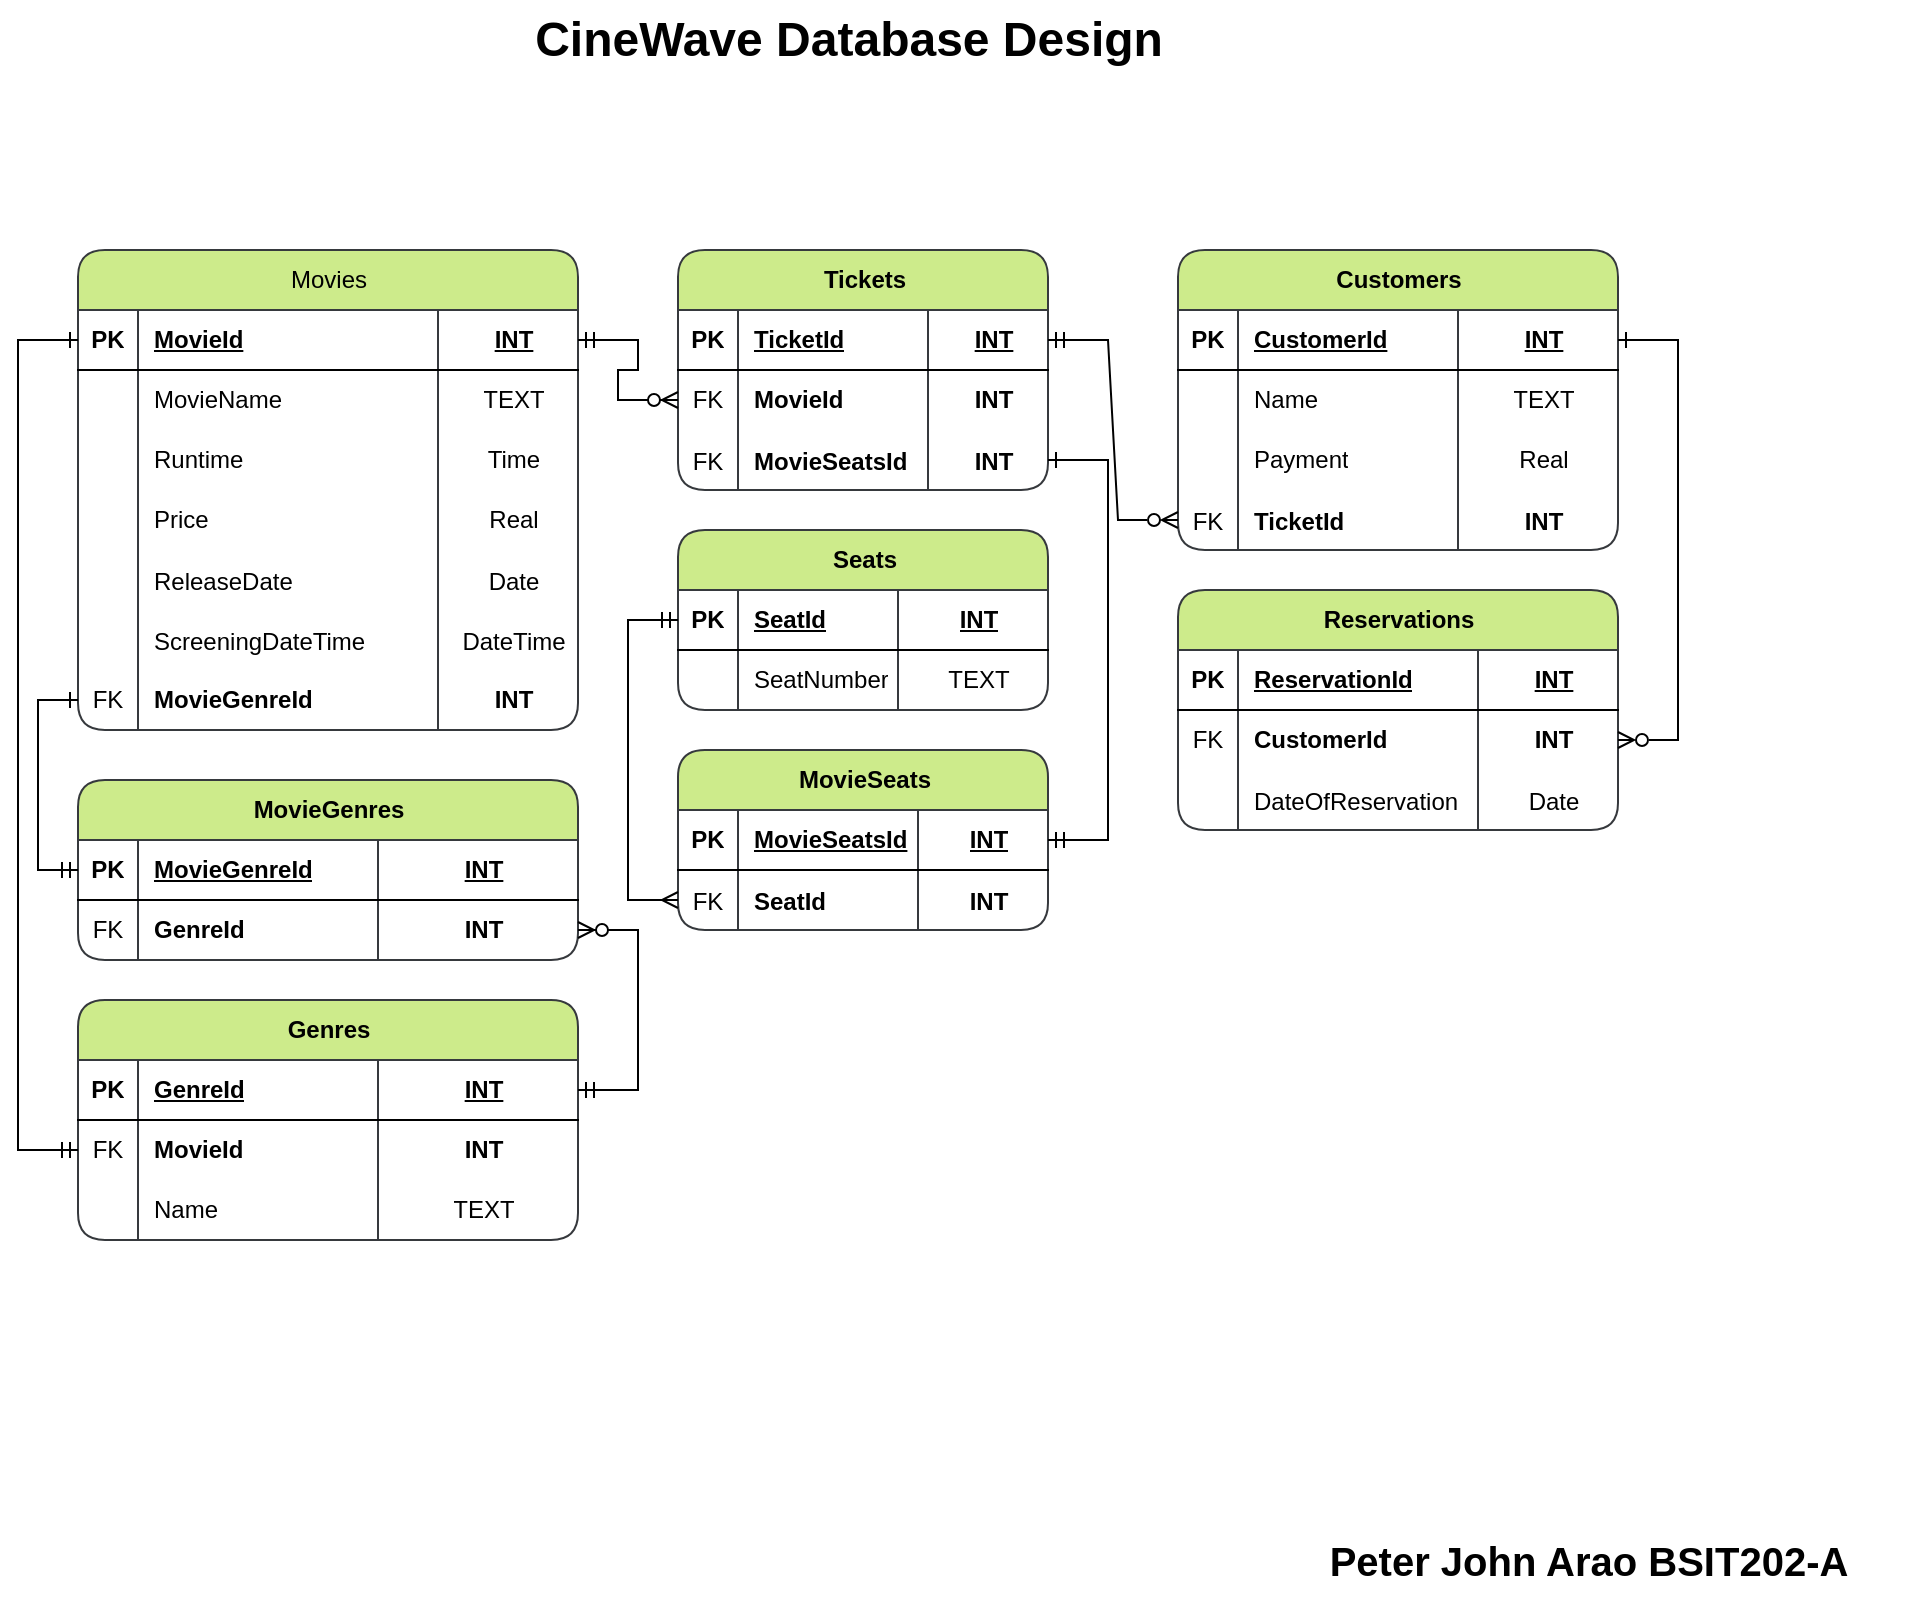 <mxfile version="21.5.0" type="github">
  <diagram id="R2lEEEUBdFMjLlhIrx00" name="Page-1">
    <mxGraphModel dx="607" dy="1210" grid="1" gridSize="10" guides="1" tooltips="1" connect="1" arrows="1" fold="1" page="1" pageScale="1" pageWidth="1100" pageHeight="850" math="0" shadow="0" extFonts="Permanent Marker^https://fonts.googleapis.com/css?family=Permanent+Marker">
      <root>
        <mxCell id="0" />
        <mxCell id="1" parent="0" />
        <mxCell id="_m8L4NuYK4Qh7ZpCGH_O-1" value="Movies" style="shape=table;startSize=30;container=1;collapsible=1;childLayout=tableLayout;fixedRows=1;rowLines=0;fontStyle=0;align=center;resizeLast=1;html=1;fillColor=#cdeb8b;strokeColor=#36393d;rounded=1;" vertex="1" parent="1">
          <mxGeometry x="165" y="-695" width="250" height="240" as="geometry" />
        </mxCell>
        <mxCell id="_m8L4NuYK4Qh7ZpCGH_O-2" value="" style="shape=tableRow;horizontal=0;startSize=0;swimlaneHead=0;swimlaneBody=0;fillColor=none;collapsible=0;dropTarget=0;points=[[0,0.5],[1,0.5]];portConstraint=eastwest;top=0;left=0;right=0;bottom=1;" vertex="1" parent="_m8L4NuYK4Qh7ZpCGH_O-1">
          <mxGeometry y="30" width="250" height="30" as="geometry" />
        </mxCell>
        <mxCell id="_m8L4NuYK4Qh7ZpCGH_O-3" value="PK" style="shape=partialRectangle;connectable=0;fillColor=none;top=0;left=0;bottom=0;right=0;fontStyle=1;overflow=hidden;whiteSpace=wrap;html=1;" vertex="1" parent="_m8L4NuYK4Qh7ZpCGH_O-2">
          <mxGeometry width="30" height="30" as="geometry">
            <mxRectangle width="30" height="30" as="alternateBounds" />
          </mxGeometry>
        </mxCell>
        <mxCell id="_m8L4NuYK4Qh7ZpCGH_O-4" value="MovieId" style="shape=partialRectangle;connectable=0;fillColor=none;top=0;left=0;bottom=0;right=0;align=left;spacingLeft=6;fontStyle=5;overflow=hidden;whiteSpace=wrap;html=1;" vertex="1" parent="_m8L4NuYK4Qh7ZpCGH_O-2">
          <mxGeometry x="30" width="150" height="30" as="geometry">
            <mxRectangle width="150" height="30" as="alternateBounds" />
          </mxGeometry>
        </mxCell>
        <mxCell id="_m8L4NuYK4Qh7ZpCGH_O-216" value="INT" style="shape=partialRectangle;connectable=0;fillColor=none;top=0;left=0;bottom=0;right=0;align=center;spacingLeft=6;fontStyle=5;overflow=hidden;whiteSpace=wrap;html=1;" vertex="1" parent="_m8L4NuYK4Qh7ZpCGH_O-2">
          <mxGeometry x="180" width="70" height="30" as="geometry">
            <mxRectangle width="70" height="30" as="alternateBounds" />
          </mxGeometry>
        </mxCell>
        <mxCell id="_m8L4NuYK4Qh7ZpCGH_O-5" value="" style="shape=tableRow;horizontal=0;startSize=0;swimlaneHead=0;swimlaneBody=0;fillColor=none;collapsible=0;dropTarget=0;points=[[0,0.5],[1,0.5]];portConstraint=eastwest;top=0;left=0;right=0;bottom=0;align=center;" vertex="1" parent="_m8L4NuYK4Qh7ZpCGH_O-1">
          <mxGeometry y="60" width="250" height="30" as="geometry" />
        </mxCell>
        <mxCell id="_m8L4NuYK4Qh7ZpCGH_O-6" value="" style="shape=partialRectangle;connectable=0;fillColor=none;top=0;left=0;bottom=0;right=0;editable=1;overflow=hidden;whiteSpace=wrap;html=1;" vertex="1" parent="_m8L4NuYK4Qh7ZpCGH_O-5">
          <mxGeometry width="30" height="30" as="geometry">
            <mxRectangle width="30" height="30" as="alternateBounds" />
          </mxGeometry>
        </mxCell>
        <mxCell id="_m8L4NuYK4Qh7ZpCGH_O-7" value="MovieName" style="shape=partialRectangle;connectable=0;fillColor=none;top=0;left=0;bottom=0;right=0;align=left;spacingLeft=6;overflow=hidden;whiteSpace=wrap;html=1;" vertex="1" parent="_m8L4NuYK4Qh7ZpCGH_O-5">
          <mxGeometry x="30" width="150" height="30" as="geometry">
            <mxRectangle width="150" height="30" as="alternateBounds" />
          </mxGeometry>
        </mxCell>
        <mxCell id="_m8L4NuYK4Qh7ZpCGH_O-217" value="TEXT" style="shape=partialRectangle;connectable=0;fillColor=none;top=0;left=0;bottom=0;right=0;align=center;spacingLeft=6;overflow=hidden;whiteSpace=wrap;html=1;" vertex="1" parent="_m8L4NuYK4Qh7ZpCGH_O-5">
          <mxGeometry x="180" width="70" height="30" as="geometry">
            <mxRectangle width="70" height="30" as="alternateBounds" />
          </mxGeometry>
        </mxCell>
        <mxCell id="_m8L4NuYK4Qh7ZpCGH_O-8" value="" style="shape=tableRow;horizontal=0;startSize=0;swimlaneHead=0;swimlaneBody=0;fillColor=none;collapsible=0;dropTarget=0;points=[[0,0.5],[1,0.5]];portConstraint=eastwest;top=0;left=0;right=0;bottom=0;" vertex="1" parent="_m8L4NuYK4Qh7ZpCGH_O-1">
          <mxGeometry y="90" width="250" height="30" as="geometry" />
        </mxCell>
        <mxCell id="_m8L4NuYK4Qh7ZpCGH_O-9" value="" style="shape=partialRectangle;connectable=0;fillColor=none;top=0;left=0;bottom=0;right=0;editable=1;overflow=hidden;whiteSpace=wrap;html=1;" vertex="1" parent="_m8L4NuYK4Qh7ZpCGH_O-8">
          <mxGeometry width="30" height="30" as="geometry">
            <mxRectangle width="30" height="30" as="alternateBounds" />
          </mxGeometry>
        </mxCell>
        <mxCell id="_m8L4NuYK4Qh7ZpCGH_O-10" value="Runtime" style="shape=partialRectangle;connectable=0;fillColor=none;top=0;left=0;bottom=0;right=0;align=left;spacingLeft=6;overflow=hidden;whiteSpace=wrap;html=1;" vertex="1" parent="_m8L4NuYK4Qh7ZpCGH_O-8">
          <mxGeometry x="30" width="150" height="30" as="geometry">
            <mxRectangle width="150" height="30" as="alternateBounds" />
          </mxGeometry>
        </mxCell>
        <mxCell id="_m8L4NuYK4Qh7ZpCGH_O-218" value="Time" style="shape=partialRectangle;connectable=0;fillColor=none;top=0;left=0;bottom=0;right=0;align=center;spacingLeft=6;overflow=hidden;whiteSpace=wrap;html=1;" vertex="1" parent="_m8L4NuYK4Qh7ZpCGH_O-8">
          <mxGeometry x="180" width="70" height="30" as="geometry">
            <mxRectangle width="70" height="30" as="alternateBounds" />
          </mxGeometry>
        </mxCell>
        <mxCell id="_m8L4NuYK4Qh7ZpCGH_O-11" value="" style="shape=tableRow;horizontal=0;startSize=0;swimlaneHead=0;swimlaneBody=0;fillColor=none;collapsible=0;dropTarget=0;points=[[0,0.5],[1,0.5]];portConstraint=eastwest;top=0;left=0;right=0;bottom=0;" vertex="1" parent="_m8L4NuYK4Qh7ZpCGH_O-1">
          <mxGeometry y="120" width="250" height="30" as="geometry" />
        </mxCell>
        <mxCell id="_m8L4NuYK4Qh7ZpCGH_O-12" value="" style="shape=partialRectangle;connectable=0;fillColor=none;top=0;left=0;bottom=0;right=0;editable=1;overflow=hidden;whiteSpace=wrap;html=1;" vertex="1" parent="_m8L4NuYK4Qh7ZpCGH_O-11">
          <mxGeometry width="30" height="30" as="geometry">
            <mxRectangle width="30" height="30" as="alternateBounds" />
          </mxGeometry>
        </mxCell>
        <mxCell id="_m8L4NuYK4Qh7ZpCGH_O-13" value="Price" style="shape=partialRectangle;connectable=0;fillColor=none;top=0;left=0;bottom=0;right=0;align=left;spacingLeft=6;overflow=hidden;whiteSpace=wrap;html=1;" vertex="1" parent="_m8L4NuYK4Qh7ZpCGH_O-11">
          <mxGeometry x="30" width="150" height="30" as="geometry">
            <mxRectangle width="150" height="30" as="alternateBounds" />
          </mxGeometry>
        </mxCell>
        <mxCell id="_m8L4NuYK4Qh7ZpCGH_O-219" value="Real" style="shape=partialRectangle;connectable=0;fillColor=none;top=0;left=0;bottom=0;right=0;align=center;spacingLeft=6;overflow=hidden;whiteSpace=wrap;html=1;" vertex="1" parent="_m8L4NuYK4Qh7ZpCGH_O-11">
          <mxGeometry x="180" width="70" height="30" as="geometry">
            <mxRectangle width="70" height="30" as="alternateBounds" />
          </mxGeometry>
        </mxCell>
        <mxCell id="_m8L4NuYK4Qh7ZpCGH_O-17" value="" style="shape=tableRow;horizontal=0;startSize=0;swimlaneHead=0;swimlaneBody=0;fillColor=none;collapsible=0;dropTarget=0;points=[[0,0.5],[1,0.5]];portConstraint=eastwest;top=0;left=0;right=0;bottom=0;" vertex="1" parent="_m8L4NuYK4Qh7ZpCGH_O-1">
          <mxGeometry y="150" width="250" height="30" as="geometry" />
        </mxCell>
        <mxCell id="_m8L4NuYK4Qh7ZpCGH_O-18" value="" style="shape=partialRectangle;connectable=0;fillColor=none;top=0;left=0;bottom=0;right=0;editable=1;overflow=hidden;" vertex="1" parent="_m8L4NuYK4Qh7ZpCGH_O-17">
          <mxGeometry width="30" height="30" as="geometry">
            <mxRectangle width="30" height="30" as="alternateBounds" />
          </mxGeometry>
        </mxCell>
        <mxCell id="_m8L4NuYK4Qh7ZpCGH_O-19" value="ReleaseDate" style="shape=partialRectangle;connectable=0;fillColor=none;top=0;left=0;bottom=0;right=0;align=left;spacingLeft=6;overflow=hidden;" vertex="1" parent="_m8L4NuYK4Qh7ZpCGH_O-17">
          <mxGeometry x="30" width="150" height="30" as="geometry">
            <mxRectangle width="150" height="30" as="alternateBounds" />
          </mxGeometry>
        </mxCell>
        <mxCell id="_m8L4NuYK4Qh7ZpCGH_O-220" value="Date" style="shape=partialRectangle;connectable=0;fillColor=none;top=0;left=0;bottom=0;right=0;align=center;spacingLeft=6;overflow=hidden;" vertex="1" parent="_m8L4NuYK4Qh7ZpCGH_O-17">
          <mxGeometry x="180" width="70" height="30" as="geometry">
            <mxRectangle width="70" height="30" as="alternateBounds" />
          </mxGeometry>
        </mxCell>
        <mxCell id="_m8L4NuYK4Qh7ZpCGH_O-39" value="" style="shape=tableRow;horizontal=0;startSize=0;swimlaneHead=0;swimlaneBody=0;fillColor=none;collapsible=0;dropTarget=0;points=[[0,0.5],[1,0.5]];portConstraint=eastwest;top=0;left=0;right=0;bottom=0;" vertex="1" parent="_m8L4NuYK4Qh7ZpCGH_O-1">
          <mxGeometry y="180" width="250" height="30" as="geometry" />
        </mxCell>
        <mxCell id="_m8L4NuYK4Qh7ZpCGH_O-40" value="" style="shape=partialRectangle;connectable=0;fillColor=none;top=0;left=0;bottom=0;right=0;editable=1;overflow=hidden;" vertex="1" parent="_m8L4NuYK4Qh7ZpCGH_O-39">
          <mxGeometry width="30" height="30" as="geometry">
            <mxRectangle width="30" height="30" as="alternateBounds" />
          </mxGeometry>
        </mxCell>
        <mxCell id="_m8L4NuYK4Qh7ZpCGH_O-41" value="ScreeningDateTime" style="shape=partialRectangle;connectable=0;fillColor=none;top=0;left=0;bottom=0;right=0;align=left;spacingLeft=6;overflow=hidden;" vertex="1" parent="_m8L4NuYK4Qh7ZpCGH_O-39">
          <mxGeometry x="30" width="150" height="30" as="geometry">
            <mxRectangle width="150" height="30" as="alternateBounds" />
          </mxGeometry>
        </mxCell>
        <mxCell id="_m8L4NuYK4Qh7ZpCGH_O-221" value="DateTime" style="shape=partialRectangle;connectable=0;fillColor=none;top=0;left=0;bottom=0;right=0;align=center;spacingLeft=6;overflow=hidden;" vertex="1" parent="_m8L4NuYK4Qh7ZpCGH_O-39">
          <mxGeometry x="180" width="70" height="30" as="geometry">
            <mxRectangle width="70" height="30" as="alternateBounds" />
          </mxGeometry>
        </mxCell>
        <mxCell id="_m8L4NuYK4Qh7ZpCGH_O-184" value="" style="shape=tableRow;horizontal=0;startSize=0;swimlaneHead=0;swimlaneBody=0;fillColor=none;collapsible=0;dropTarget=0;points=[[0,0.5],[1,0.5]];portConstraint=eastwest;top=0;left=0;right=0;bottom=0;" vertex="1" parent="_m8L4NuYK4Qh7ZpCGH_O-1">
          <mxGeometry y="210" width="250" height="30" as="geometry" />
        </mxCell>
        <mxCell id="_m8L4NuYK4Qh7ZpCGH_O-185" value="FK" style="shape=partialRectangle;connectable=0;fillColor=none;top=0;left=0;bottom=0;right=0;fontStyle=0;overflow=hidden;whiteSpace=wrap;html=1;" vertex="1" parent="_m8L4NuYK4Qh7ZpCGH_O-184">
          <mxGeometry width="30" height="30" as="geometry">
            <mxRectangle width="30" height="30" as="alternateBounds" />
          </mxGeometry>
        </mxCell>
        <mxCell id="_m8L4NuYK4Qh7ZpCGH_O-186" value="MovieGenreId" style="shape=partialRectangle;connectable=0;fillColor=none;top=0;left=0;bottom=0;right=0;align=left;spacingLeft=6;fontStyle=1;overflow=hidden;whiteSpace=wrap;html=1;" vertex="1" parent="_m8L4NuYK4Qh7ZpCGH_O-184">
          <mxGeometry x="30" width="150" height="30" as="geometry">
            <mxRectangle width="150" height="30" as="alternateBounds" />
          </mxGeometry>
        </mxCell>
        <mxCell id="_m8L4NuYK4Qh7ZpCGH_O-222" value="INT" style="shape=partialRectangle;connectable=0;fillColor=none;top=0;left=0;bottom=0;right=0;align=center;spacingLeft=6;fontStyle=1;overflow=hidden;whiteSpace=wrap;html=1;" vertex="1" parent="_m8L4NuYK4Qh7ZpCGH_O-184">
          <mxGeometry x="180" width="70" height="30" as="geometry">
            <mxRectangle width="70" height="30" as="alternateBounds" />
          </mxGeometry>
        </mxCell>
        <mxCell id="_m8L4NuYK4Qh7ZpCGH_O-42" value="Genres" style="shape=table;startSize=30;container=1;collapsible=1;childLayout=tableLayout;fixedRows=1;rowLines=0;fontStyle=1;align=center;resizeLast=1;html=1;fillColor=#cdeb8b;strokeColor=#36393d;rounded=1;" vertex="1" parent="1">
          <mxGeometry x="165" y="-320" width="250" height="120" as="geometry" />
        </mxCell>
        <mxCell id="_m8L4NuYK4Qh7ZpCGH_O-43" value="" style="shape=tableRow;horizontal=0;startSize=0;swimlaneHead=0;swimlaneBody=0;fillColor=none;collapsible=0;dropTarget=0;points=[[0,0.5],[1,0.5]];portConstraint=eastwest;top=0;left=0;right=0;bottom=1;" vertex="1" parent="_m8L4NuYK4Qh7ZpCGH_O-42">
          <mxGeometry y="30" width="250" height="30" as="geometry" />
        </mxCell>
        <mxCell id="_m8L4NuYK4Qh7ZpCGH_O-44" value="PK" style="shape=partialRectangle;connectable=0;fillColor=none;top=0;left=0;bottom=0;right=0;fontStyle=1;overflow=hidden;whiteSpace=wrap;html=1;" vertex="1" parent="_m8L4NuYK4Qh7ZpCGH_O-43">
          <mxGeometry width="30" height="30" as="geometry">
            <mxRectangle width="30" height="30" as="alternateBounds" />
          </mxGeometry>
        </mxCell>
        <mxCell id="_m8L4NuYK4Qh7ZpCGH_O-45" value="GenreId" style="shape=partialRectangle;connectable=0;fillColor=none;top=0;left=0;bottom=0;right=0;align=left;spacingLeft=6;fontStyle=5;overflow=hidden;whiteSpace=wrap;html=1;" vertex="1" parent="_m8L4NuYK4Qh7ZpCGH_O-43">
          <mxGeometry x="30" width="120" height="30" as="geometry">
            <mxRectangle width="120" height="30" as="alternateBounds" />
          </mxGeometry>
        </mxCell>
        <mxCell id="_m8L4NuYK4Qh7ZpCGH_O-245" value="INT" style="shape=partialRectangle;connectable=0;fillColor=none;top=0;left=0;bottom=0;right=0;align=center;spacingLeft=6;fontStyle=5;overflow=hidden;whiteSpace=wrap;html=1;" vertex="1" parent="_m8L4NuYK4Qh7ZpCGH_O-43">
          <mxGeometry x="150" width="100" height="30" as="geometry">
            <mxRectangle width="100" height="30" as="alternateBounds" />
          </mxGeometry>
        </mxCell>
        <mxCell id="_m8L4NuYK4Qh7ZpCGH_O-46" value="" style="shape=tableRow;horizontal=0;startSize=0;swimlaneHead=0;swimlaneBody=0;fillColor=none;collapsible=0;dropTarget=0;points=[[0,0.5],[1,0.5]];portConstraint=eastwest;top=0;left=0;right=0;bottom=0;" vertex="1" parent="_m8L4NuYK4Qh7ZpCGH_O-42">
          <mxGeometry y="60" width="250" height="30" as="geometry" />
        </mxCell>
        <mxCell id="_m8L4NuYK4Qh7ZpCGH_O-47" value="FK" style="shape=partialRectangle;connectable=0;fillColor=none;top=0;left=0;bottom=0;right=0;editable=1;overflow=hidden;whiteSpace=wrap;html=1;" vertex="1" parent="_m8L4NuYK4Qh7ZpCGH_O-46">
          <mxGeometry width="30" height="30" as="geometry">
            <mxRectangle width="30" height="30" as="alternateBounds" />
          </mxGeometry>
        </mxCell>
        <mxCell id="_m8L4NuYK4Qh7ZpCGH_O-48" value="MovieId" style="shape=partialRectangle;connectable=0;fillColor=none;top=0;left=0;bottom=0;right=0;align=left;spacingLeft=6;overflow=hidden;whiteSpace=wrap;html=1;fontStyle=1" vertex="1" parent="_m8L4NuYK4Qh7ZpCGH_O-46">
          <mxGeometry x="30" width="120" height="30" as="geometry">
            <mxRectangle width="120" height="30" as="alternateBounds" />
          </mxGeometry>
        </mxCell>
        <mxCell id="_m8L4NuYK4Qh7ZpCGH_O-246" value="INT" style="shape=partialRectangle;connectable=0;fillColor=none;top=0;left=0;bottom=0;right=0;align=center;spacingLeft=6;overflow=hidden;whiteSpace=wrap;html=1;fontStyle=1" vertex="1" parent="_m8L4NuYK4Qh7ZpCGH_O-46">
          <mxGeometry x="150" width="100" height="30" as="geometry">
            <mxRectangle width="100" height="30" as="alternateBounds" />
          </mxGeometry>
        </mxCell>
        <mxCell id="_m8L4NuYK4Qh7ZpCGH_O-49" value="" style="shape=tableRow;horizontal=0;startSize=0;swimlaneHead=0;swimlaneBody=0;fillColor=none;collapsible=0;dropTarget=0;points=[[0,0.5],[1,0.5]];portConstraint=eastwest;top=0;left=0;right=0;bottom=0;" vertex="1" parent="_m8L4NuYK4Qh7ZpCGH_O-42">
          <mxGeometry y="90" width="250" height="30" as="geometry" />
        </mxCell>
        <mxCell id="_m8L4NuYK4Qh7ZpCGH_O-50" value="" style="shape=partialRectangle;connectable=0;fillColor=none;top=0;left=0;bottom=0;right=0;editable=1;overflow=hidden;whiteSpace=wrap;html=1;" vertex="1" parent="_m8L4NuYK4Qh7ZpCGH_O-49">
          <mxGeometry width="30" height="30" as="geometry">
            <mxRectangle width="30" height="30" as="alternateBounds" />
          </mxGeometry>
        </mxCell>
        <mxCell id="_m8L4NuYK4Qh7ZpCGH_O-51" value="Name" style="shape=partialRectangle;connectable=0;fillColor=none;top=0;left=0;bottom=0;right=0;align=left;spacingLeft=6;overflow=hidden;whiteSpace=wrap;html=1;" vertex="1" parent="_m8L4NuYK4Qh7ZpCGH_O-49">
          <mxGeometry x="30" width="120" height="30" as="geometry">
            <mxRectangle width="120" height="30" as="alternateBounds" />
          </mxGeometry>
        </mxCell>
        <mxCell id="_m8L4NuYK4Qh7ZpCGH_O-247" value="TEXT" style="shape=partialRectangle;connectable=0;fillColor=none;top=0;left=0;bottom=0;right=0;align=center;spacingLeft=6;overflow=hidden;whiteSpace=wrap;html=1;" vertex="1" parent="_m8L4NuYK4Qh7ZpCGH_O-49">
          <mxGeometry x="150" width="100" height="30" as="geometry">
            <mxRectangle width="100" height="30" as="alternateBounds" />
          </mxGeometry>
        </mxCell>
        <mxCell id="_m8L4NuYK4Qh7ZpCGH_O-58" value="MovieGenres" style="shape=table;startSize=30;container=1;collapsible=1;childLayout=tableLayout;fixedRows=1;rowLines=0;fontStyle=1;align=center;resizeLast=1;html=1;fillColor=#cdeb8b;strokeColor=#36393d;rounded=1;" vertex="1" parent="1">
          <mxGeometry x="165" y="-430" width="250" height="90" as="geometry" />
        </mxCell>
        <mxCell id="_m8L4NuYK4Qh7ZpCGH_O-59" value="" style="shape=tableRow;horizontal=0;startSize=0;swimlaneHead=0;swimlaneBody=0;fillColor=none;collapsible=0;dropTarget=0;points=[[0,0.5],[1,0.5]];portConstraint=eastwest;top=0;left=0;right=0;bottom=1;" vertex="1" parent="_m8L4NuYK4Qh7ZpCGH_O-58">
          <mxGeometry y="30" width="250" height="30" as="geometry" />
        </mxCell>
        <mxCell id="_m8L4NuYK4Qh7ZpCGH_O-60" value="PK" style="shape=partialRectangle;connectable=0;fillColor=none;top=0;left=0;bottom=0;right=0;fontStyle=1;overflow=hidden;whiteSpace=wrap;html=1;" vertex="1" parent="_m8L4NuYK4Qh7ZpCGH_O-59">
          <mxGeometry width="30" height="30" as="geometry">
            <mxRectangle width="30" height="30" as="alternateBounds" />
          </mxGeometry>
        </mxCell>
        <mxCell id="_m8L4NuYK4Qh7ZpCGH_O-61" value="MovieGenreId" style="shape=partialRectangle;connectable=0;fillColor=none;top=0;left=0;bottom=0;right=0;align=left;spacingLeft=6;fontStyle=5;overflow=hidden;whiteSpace=wrap;html=1;" vertex="1" parent="_m8L4NuYK4Qh7ZpCGH_O-59">
          <mxGeometry x="30" width="120" height="30" as="geometry">
            <mxRectangle width="120" height="30" as="alternateBounds" />
          </mxGeometry>
        </mxCell>
        <mxCell id="_m8L4NuYK4Qh7ZpCGH_O-243" value="INT" style="shape=partialRectangle;connectable=0;fillColor=none;top=0;left=0;bottom=0;right=0;align=center;spacingLeft=6;fontStyle=5;overflow=hidden;whiteSpace=wrap;html=1;" vertex="1" parent="_m8L4NuYK4Qh7ZpCGH_O-59">
          <mxGeometry x="150" width="100" height="30" as="geometry">
            <mxRectangle width="100" height="30" as="alternateBounds" />
          </mxGeometry>
        </mxCell>
        <mxCell id="_m8L4NuYK4Qh7ZpCGH_O-74" value="" style="shape=tableRow;horizontal=0;startSize=0;swimlaneHead=0;swimlaneBody=0;fillColor=none;collapsible=0;dropTarget=0;points=[[0,0.5],[1,0.5]];portConstraint=eastwest;top=0;left=0;right=0;bottom=0;" vertex="1" parent="_m8L4NuYK4Qh7ZpCGH_O-58">
          <mxGeometry y="60" width="250" height="30" as="geometry" />
        </mxCell>
        <mxCell id="_m8L4NuYK4Qh7ZpCGH_O-75" value="FK" style="shape=partialRectangle;connectable=0;fillColor=none;top=0;left=0;bottom=0;right=0;fontStyle=0;overflow=hidden;whiteSpace=wrap;html=1;" vertex="1" parent="_m8L4NuYK4Qh7ZpCGH_O-74">
          <mxGeometry width="30" height="30" as="geometry">
            <mxRectangle width="30" height="30" as="alternateBounds" />
          </mxGeometry>
        </mxCell>
        <mxCell id="_m8L4NuYK4Qh7ZpCGH_O-76" value="GenreId" style="shape=partialRectangle;connectable=0;fillColor=none;top=0;left=0;bottom=0;right=0;align=left;spacingLeft=6;fontStyle=1;overflow=hidden;whiteSpace=wrap;html=1;" vertex="1" parent="_m8L4NuYK4Qh7ZpCGH_O-74">
          <mxGeometry x="30" width="120" height="30" as="geometry">
            <mxRectangle width="120" height="30" as="alternateBounds" />
          </mxGeometry>
        </mxCell>
        <mxCell id="_m8L4NuYK4Qh7ZpCGH_O-244" value="INT" style="shape=partialRectangle;connectable=0;fillColor=none;top=0;left=0;bottom=0;right=0;align=center;spacingLeft=6;fontStyle=1;overflow=hidden;whiteSpace=wrap;html=1;" vertex="1" parent="_m8L4NuYK4Qh7ZpCGH_O-74">
          <mxGeometry x="150" width="100" height="30" as="geometry">
            <mxRectangle width="100" height="30" as="alternateBounds" />
          </mxGeometry>
        </mxCell>
        <mxCell id="_m8L4NuYK4Qh7ZpCGH_O-77" value="Tickets" style="shape=table;startSize=30;container=1;collapsible=1;childLayout=tableLayout;fixedRows=1;rowLines=0;fontStyle=1;align=center;resizeLast=1;html=1;fillColor=#cdeb8b;strokeColor=#36393d;rounded=1;" vertex="1" parent="1">
          <mxGeometry x="465" y="-695" width="185" height="120" as="geometry" />
        </mxCell>
        <mxCell id="_m8L4NuYK4Qh7ZpCGH_O-78" value="" style="shape=tableRow;horizontal=0;startSize=0;swimlaneHead=0;swimlaneBody=0;fillColor=none;collapsible=0;dropTarget=0;points=[[0,0.5],[1,0.5]];portConstraint=eastwest;top=0;left=0;right=0;bottom=1;" vertex="1" parent="_m8L4NuYK4Qh7ZpCGH_O-77">
          <mxGeometry y="30" width="185" height="30" as="geometry" />
        </mxCell>
        <mxCell id="_m8L4NuYK4Qh7ZpCGH_O-79" value="PK" style="shape=partialRectangle;connectable=0;fillColor=none;top=0;left=0;bottom=0;right=0;fontStyle=1;overflow=hidden;whiteSpace=wrap;html=1;" vertex="1" parent="_m8L4NuYK4Qh7ZpCGH_O-78">
          <mxGeometry width="30" height="30" as="geometry">
            <mxRectangle width="30" height="30" as="alternateBounds" />
          </mxGeometry>
        </mxCell>
        <mxCell id="_m8L4NuYK4Qh7ZpCGH_O-80" value="TicketId" style="shape=partialRectangle;connectable=0;fillColor=none;top=0;left=0;bottom=0;right=0;align=left;spacingLeft=6;fontStyle=5;overflow=hidden;whiteSpace=wrap;html=1;" vertex="1" parent="_m8L4NuYK4Qh7ZpCGH_O-78">
          <mxGeometry x="30" width="95.0" height="30" as="geometry">
            <mxRectangle width="95.0" height="30" as="alternateBounds" />
          </mxGeometry>
        </mxCell>
        <mxCell id="_m8L4NuYK4Qh7ZpCGH_O-224" value="INT" style="shape=partialRectangle;connectable=0;fillColor=none;top=0;left=0;bottom=0;right=0;align=center;spacingLeft=6;fontStyle=5;overflow=hidden;whiteSpace=wrap;html=1;" vertex="1" parent="_m8L4NuYK4Qh7ZpCGH_O-78">
          <mxGeometry x="125.0" width="60.0" height="30" as="geometry">
            <mxRectangle width="60.0" height="30" as="alternateBounds" />
          </mxGeometry>
        </mxCell>
        <mxCell id="_m8L4NuYK4Qh7ZpCGH_O-90" value="" style="shape=tableRow;horizontal=0;startSize=0;swimlaneHead=0;swimlaneBody=0;fillColor=none;collapsible=0;dropTarget=0;points=[[0,0.5],[1,0.5]];portConstraint=eastwest;top=0;left=0;right=0;bottom=0;" vertex="1" parent="_m8L4NuYK4Qh7ZpCGH_O-77">
          <mxGeometry y="60" width="185" height="30" as="geometry" />
        </mxCell>
        <mxCell id="_m8L4NuYK4Qh7ZpCGH_O-91" value="FK" style="shape=partialRectangle;connectable=0;fillColor=none;top=0;left=0;bottom=0;right=0;fontStyle=0;overflow=hidden;whiteSpace=wrap;html=1;" vertex="1" parent="_m8L4NuYK4Qh7ZpCGH_O-90">
          <mxGeometry width="30" height="30" as="geometry">
            <mxRectangle width="30" height="30" as="alternateBounds" />
          </mxGeometry>
        </mxCell>
        <mxCell id="_m8L4NuYK4Qh7ZpCGH_O-92" value="MovieId" style="shape=partialRectangle;connectable=0;fillColor=none;top=0;left=0;bottom=0;right=0;align=left;spacingLeft=6;fontStyle=1;overflow=hidden;whiteSpace=wrap;html=1;" vertex="1" parent="_m8L4NuYK4Qh7ZpCGH_O-90">
          <mxGeometry x="30" width="95.0" height="30" as="geometry">
            <mxRectangle width="95.0" height="30" as="alternateBounds" />
          </mxGeometry>
        </mxCell>
        <mxCell id="_m8L4NuYK4Qh7ZpCGH_O-225" value="INT" style="shape=partialRectangle;connectable=0;fillColor=none;top=0;left=0;bottom=0;right=0;align=center;spacingLeft=6;fontStyle=1;overflow=hidden;whiteSpace=wrap;html=1;" vertex="1" parent="_m8L4NuYK4Qh7ZpCGH_O-90">
          <mxGeometry x="125.0" width="60.0" height="30" as="geometry">
            <mxRectangle width="60.0" height="30" as="alternateBounds" />
          </mxGeometry>
        </mxCell>
        <mxCell id="_m8L4NuYK4Qh7ZpCGH_O-93" value="" style="shape=tableRow;horizontal=0;startSize=0;swimlaneHead=0;swimlaneBody=0;fillColor=none;collapsible=0;dropTarget=0;points=[[0,0.5],[1,0.5]];portConstraint=eastwest;top=0;left=0;right=0;bottom=0;" vertex="1" parent="_m8L4NuYK4Qh7ZpCGH_O-77">
          <mxGeometry y="90" width="185" height="30" as="geometry" />
        </mxCell>
        <mxCell id="_m8L4NuYK4Qh7ZpCGH_O-94" value="FK" style="shape=partialRectangle;connectable=0;fillColor=none;top=0;left=0;bottom=0;right=0;editable=1;overflow=hidden;" vertex="1" parent="_m8L4NuYK4Qh7ZpCGH_O-93">
          <mxGeometry width="30" height="30" as="geometry">
            <mxRectangle width="30" height="30" as="alternateBounds" />
          </mxGeometry>
        </mxCell>
        <mxCell id="_m8L4NuYK4Qh7ZpCGH_O-95" value="MovieSeatsId" style="shape=partialRectangle;connectable=0;fillColor=none;top=0;left=0;bottom=0;right=0;align=left;spacingLeft=6;overflow=hidden;fontStyle=1" vertex="1" parent="_m8L4NuYK4Qh7ZpCGH_O-93">
          <mxGeometry x="30" width="95.0" height="30" as="geometry">
            <mxRectangle width="95.0" height="30" as="alternateBounds" />
          </mxGeometry>
        </mxCell>
        <mxCell id="_m8L4NuYK4Qh7ZpCGH_O-226" value="INT" style="shape=partialRectangle;connectable=0;fillColor=none;top=0;left=0;bottom=0;right=0;align=center;spacingLeft=6;overflow=hidden;fontStyle=1" vertex="1" parent="_m8L4NuYK4Qh7ZpCGH_O-93">
          <mxGeometry x="125.0" width="60.0" height="30" as="geometry">
            <mxRectangle width="60.0" height="30" as="alternateBounds" />
          </mxGeometry>
        </mxCell>
        <mxCell id="_m8L4NuYK4Qh7ZpCGH_O-96" value="Seats" style="shape=table;startSize=30;container=1;collapsible=1;childLayout=tableLayout;fixedRows=1;rowLines=0;fontStyle=1;align=center;resizeLast=1;html=1;fillColor=#cdeb8b;strokeColor=#36393d;rounded=1;" vertex="1" parent="1">
          <mxGeometry x="465" y="-555" width="185" height="90" as="geometry" />
        </mxCell>
        <mxCell id="_m8L4NuYK4Qh7ZpCGH_O-97" value="" style="shape=tableRow;horizontal=0;startSize=0;swimlaneHead=0;swimlaneBody=0;fillColor=none;collapsible=0;dropTarget=0;points=[[0,0.5],[1,0.5]];portConstraint=eastwest;top=0;left=0;right=0;bottom=1;" vertex="1" parent="_m8L4NuYK4Qh7ZpCGH_O-96">
          <mxGeometry y="30" width="185" height="30" as="geometry" />
        </mxCell>
        <mxCell id="_m8L4NuYK4Qh7ZpCGH_O-98" value="PK" style="shape=partialRectangle;connectable=0;fillColor=none;top=0;left=0;bottom=0;right=0;fontStyle=1;overflow=hidden;whiteSpace=wrap;html=1;" vertex="1" parent="_m8L4NuYK4Qh7ZpCGH_O-97">
          <mxGeometry width="30" height="30" as="geometry">
            <mxRectangle width="30" height="30" as="alternateBounds" />
          </mxGeometry>
        </mxCell>
        <mxCell id="_m8L4NuYK4Qh7ZpCGH_O-99" value="SeatId" style="shape=partialRectangle;connectable=0;fillColor=none;top=0;left=0;bottom=0;right=0;align=left;spacingLeft=6;fontStyle=5;overflow=hidden;whiteSpace=wrap;html=1;" vertex="1" parent="_m8L4NuYK4Qh7ZpCGH_O-97">
          <mxGeometry x="30" width="80.0" height="30" as="geometry">
            <mxRectangle width="80.0" height="30" as="alternateBounds" />
          </mxGeometry>
        </mxCell>
        <mxCell id="_m8L4NuYK4Qh7ZpCGH_O-229" value="INT" style="shape=partialRectangle;connectable=0;fillColor=none;top=0;left=0;bottom=0;right=0;align=center;spacingLeft=6;fontStyle=5;overflow=hidden;whiteSpace=wrap;html=1;" vertex="1" parent="_m8L4NuYK4Qh7ZpCGH_O-97">
          <mxGeometry x="110.0" width="75.0" height="30" as="geometry">
            <mxRectangle width="75.0" height="30" as="alternateBounds" />
          </mxGeometry>
        </mxCell>
        <mxCell id="_m8L4NuYK4Qh7ZpCGH_O-100" value="" style="shape=tableRow;horizontal=0;startSize=0;swimlaneHead=0;swimlaneBody=0;fillColor=none;collapsible=0;dropTarget=0;points=[[0,0.5],[1,0.5]];portConstraint=eastwest;top=0;left=0;right=0;bottom=0;" vertex="1" parent="_m8L4NuYK4Qh7ZpCGH_O-96">
          <mxGeometry y="60" width="185" height="30" as="geometry" />
        </mxCell>
        <mxCell id="_m8L4NuYK4Qh7ZpCGH_O-101" value="" style="shape=partialRectangle;connectable=0;fillColor=none;top=0;left=0;bottom=0;right=0;editable=1;overflow=hidden;whiteSpace=wrap;html=1;" vertex="1" parent="_m8L4NuYK4Qh7ZpCGH_O-100">
          <mxGeometry width="30" height="30" as="geometry">
            <mxRectangle width="30" height="30" as="alternateBounds" />
          </mxGeometry>
        </mxCell>
        <mxCell id="_m8L4NuYK4Qh7ZpCGH_O-102" value="SeatNumber" style="shape=partialRectangle;connectable=0;fillColor=none;top=0;left=0;bottom=0;right=0;align=left;spacingLeft=6;overflow=hidden;whiteSpace=wrap;html=1;" vertex="1" parent="_m8L4NuYK4Qh7ZpCGH_O-100">
          <mxGeometry x="30" width="80.0" height="30" as="geometry">
            <mxRectangle width="80.0" height="30" as="alternateBounds" />
          </mxGeometry>
        </mxCell>
        <mxCell id="_m8L4NuYK4Qh7ZpCGH_O-230" value="TEXT" style="shape=partialRectangle;connectable=0;fillColor=none;top=0;left=0;bottom=0;right=0;align=center;spacingLeft=6;overflow=hidden;whiteSpace=wrap;html=1;" vertex="1" parent="_m8L4NuYK4Qh7ZpCGH_O-100">
          <mxGeometry x="110.0" width="75.0" height="30" as="geometry">
            <mxRectangle width="75.0" height="30" as="alternateBounds" />
          </mxGeometry>
        </mxCell>
        <mxCell id="_m8L4NuYK4Qh7ZpCGH_O-110" value="MovieSeats" style="shape=table;startSize=30;container=1;collapsible=1;childLayout=tableLayout;fixedRows=1;rowLines=0;fontStyle=1;align=center;resizeLast=1;html=1;fillColor=#cdeb8b;strokeColor=#36393d;rounded=1;" vertex="1" parent="1">
          <mxGeometry x="465" y="-445" width="185" height="90" as="geometry" />
        </mxCell>
        <mxCell id="_m8L4NuYK4Qh7ZpCGH_O-111" value="" style="shape=tableRow;horizontal=0;startSize=0;swimlaneHead=0;swimlaneBody=0;fillColor=none;collapsible=0;dropTarget=0;points=[[0,0.5],[1,0.5]];portConstraint=eastwest;top=0;left=0;right=0;bottom=1;" vertex="1" parent="_m8L4NuYK4Qh7ZpCGH_O-110">
          <mxGeometry y="30" width="185" height="30" as="geometry" />
        </mxCell>
        <mxCell id="_m8L4NuYK4Qh7ZpCGH_O-112" value="PK" style="shape=partialRectangle;connectable=0;fillColor=none;top=0;left=0;bottom=0;right=0;fontStyle=1;overflow=hidden;whiteSpace=wrap;html=1;" vertex="1" parent="_m8L4NuYK4Qh7ZpCGH_O-111">
          <mxGeometry width="30" height="30" as="geometry">
            <mxRectangle width="30" height="30" as="alternateBounds" />
          </mxGeometry>
        </mxCell>
        <mxCell id="_m8L4NuYK4Qh7ZpCGH_O-113" value="MovieSeatsId" style="shape=partialRectangle;connectable=0;fillColor=none;top=0;left=0;bottom=0;right=0;align=left;spacingLeft=6;fontStyle=5;overflow=hidden;whiteSpace=wrap;html=1;" vertex="1" parent="_m8L4NuYK4Qh7ZpCGH_O-111">
          <mxGeometry x="30" width="90.0" height="30" as="geometry">
            <mxRectangle width="90.0" height="30" as="alternateBounds" />
          </mxGeometry>
        </mxCell>
        <mxCell id="_m8L4NuYK4Qh7ZpCGH_O-231" value="INT" style="shape=partialRectangle;connectable=0;fillColor=none;top=0;left=0;bottom=0;right=0;align=center;spacingLeft=6;fontStyle=5;overflow=hidden;whiteSpace=wrap;html=1;" vertex="1" parent="_m8L4NuYK4Qh7ZpCGH_O-111">
          <mxGeometry x="120.0" width="65.0" height="30" as="geometry">
            <mxRectangle width="65.0" height="30" as="alternateBounds" />
          </mxGeometry>
        </mxCell>
        <mxCell id="_m8L4NuYK4Qh7ZpCGH_O-120" value="" style="shape=tableRow;horizontal=0;startSize=0;swimlaneHead=0;swimlaneBody=0;fillColor=none;collapsible=0;dropTarget=0;points=[[0,0.5],[1,0.5]];portConstraint=eastwest;top=0;left=0;right=0;bottom=0;" vertex="1" parent="_m8L4NuYK4Qh7ZpCGH_O-110">
          <mxGeometry y="60" width="185" height="30" as="geometry" />
        </mxCell>
        <mxCell id="_m8L4NuYK4Qh7ZpCGH_O-121" value="FK" style="shape=partialRectangle;connectable=0;fillColor=none;top=0;left=0;bottom=0;right=0;editable=1;overflow=hidden;" vertex="1" parent="_m8L4NuYK4Qh7ZpCGH_O-120">
          <mxGeometry width="30" height="30" as="geometry">
            <mxRectangle width="30" height="30" as="alternateBounds" />
          </mxGeometry>
        </mxCell>
        <mxCell id="_m8L4NuYK4Qh7ZpCGH_O-122" value="SeatId" style="shape=partialRectangle;connectable=0;fillColor=none;top=0;left=0;bottom=0;right=0;align=left;spacingLeft=6;overflow=hidden;fontStyle=1" vertex="1" parent="_m8L4NuYK4Qh7ZpCGH_O-120">
          <mxGeometry x="30" width="90.0" height="30" as="geometry">
            <mxRectangle width="90.0" height="30" as="alternateBounds" />
          </mxGeometry>
        </mxCell>
        <mxCell id="_m8L4NuYK4Qh7ZpCGH_O-232" value="INT" style="shape=partialRectangle;connectable=0;fillColor=none;top=0;left=0;bottom=0;right=0;align=center;spacingLeft=6;overflow=hidden;fontStyle=1" vertex="1" parent="_m8L4NuYK4Qh7ZpCGH_O-120">
          <mxGeometry x="120.0" width="65.0" height="30" as="geometry">
            <mxRectangle width="65.0" height="30" as="alternateBounds" />
          </mxGeometry>
        </mxCell>
        <mxCell id="_m8L4NuYK4Qh7ZpCGH_O-123" value="Reservations" style="shape=table;startSize=30;container=1;collapsible=1;childLayout=tableLayout;fixedRows=1;rowLines=0;fontStyle=1;align=center;resizeLast=1;html=1;fillColor=#cdeb8b;strokeColor=#36393d;rounded=1;" vertex="1" parent="1">
          <mxGeometry x="715" y="-525" width="220" height="120" as="geometry" />
        </mxCell>
        <mxCell id="_m8L4NuYK4Qh7ZpCGH_O-124" value="" style="shape=tableRow;horizontal=0;startSize=0;swimlaneHead=0;swimlaneBody=0;fillColor=none;collapsible=0;dropTarget=0;points=[[0,0.5],[1,0.5]];portConstraint=eastwest;top=0;left=0;right=0;bottom=1;" vertex="1" parent="_m8L4NuYK4Qh7ZpCGH_O-123">
          <mxGeometry y="30" width="220" height="30" as="geometry" />
        </mxCell>
        <mxCell id="_m8L4NuYK4Qh7ZpCGH_O-125" value="PK" style="shape=partialRectangle;connectable=0;fillColor=none;top=0;left=0;bottom=0;right=0;fontStyle=1;overflow=hidden;whiteSpace=wrap;html=1;" vertex="1" parent="_m8L4NuYK4Qh7ZpCGH_O-124">
          <mxGeometry width="30" height="30" as="geometry">
            <mxRectangle width="30" height="30" as="alternateBounds" />
          </mxGeometry>
        </mxCell>
        <mxCell id="_m8L4NuYK4Qh7ZpCGH_O-126" value="ReservationId" style="shape=partialRectangle;connectable=0;fillColor=none;top=0;left=0;bottom=0;right=0;align=left;spacingLeft=6;fontStyle=5;overflow=hidden;whiteSpace=wrap;html=1;" vertex="1" parent="_m8L4NuYK4Qh7ZpCGH_O-124">
          <mxGeometry x="30" width="120" height="30" as="geometry">
            <mxRectangle width="120" height="30" as="alternateBounds" />
          </mxGeometry>
        </mxCell>
        <mxCell id="_m8L4NuYK4Qh7ZpCGH_O-238" value="INT" style="shape=partialRectangle;connectable=0;fillColor=none;top=0;left=0;bottom=0;right=0;align=center;spacingLeft=6;fontStyle=5;overflow=hidden;whiteSpace=wrap;html=1;" vertex="1" parent="_m8L4NuYK4Qh7ZpCGH_O-124">
          <mxGeometry x="150" width="70" height="30" as="geometry">
            <mxRectangle width="70" height="30" as="alternateBounds" />
          </mxGeometry>
        </mxCell>
        <mxCell id="_m8L4NuYK4Qh7ZpCGH_O-127" value="" style="shape=tableRow;horizontal=0;startSize=0;swimlaneHead=0;swimlaneBody=0;fillColor=none;collapsible=0;dropTarget=0;points=[[0,0.5],[1,0.5]];portConstraint=eastwest;top=0;left=0;right=0;bottom=0;" vertex="1" parent="_m8L4NuYK4Qh7ZpCGH_O-123">
          <mxGeometry y="60" width="220" height="30" as="geometry" />
        </mxCell>
        <mxCell id="_m8L4NuYK4Qh7ZpCGH_O-128" value="FK" style="shape=partialRectangle;connectable=0;fillColor=none;top=0;left=0;bottom=0;right=0;fontStyle=0;overflow=hidden;whiteSpace=wrap;html=1;" vertex="1" parent="_m8L4NuYK4Qh7ZpCGH_O-127">
          <mxGeometry width="30" height="30" as="geometry">
            <mxRectangle width="30" height="30" as="alternateBounds" />
          </mxGeometry>
        </mxCell>
        <mxCell id="_m8L4NuYK4Qh7ZpCGH_O-129" value="&lt;b&gt;CustomerId&lt;/b&gt;" style="shape=partialRectangle;connectable=0;fillColor=none;top=0;left=0;bottom=0;right=0;align=left;spacingLeft=6;fontStyle=0;overflow=hidden;whiteSpace=wrap;html=1;" vertex="1" parent="_m8L4NuYK4Qh7ZpCGH_O-127">
          <mxGeometry x="30" width="120" height="30" as="geometry">
            <mxRectangle width="120" height="30" as="alternateBounds" />
          </mxGeometry>
        </mxCell>
        <mxCell id="_m8L4NuYK4Qh7ZpCGH_O-239" value="INT" style="shape=partialRectangle;connectable=0;fillColor=none;top=0;left=0;bottom=0;right=0;align=center;spacingLeft=6;fontStyle=1;overflow=hidden;whiteSpace=wrap;html=1;" vertex="1" parent="_m8L4NuYK4Qh7ZpCGH_O-127">
          <mxGeometry x="150" width="70" height="30" as="geometry">
            <mxRectangle width="70" height="30" as="alternateBounds" />
          </mxGeometry>
        </mxCell>
        <mxCell id="_m8L4NuYK4Qh7ZpCGH_O-130" value="" style="shape=tableRow;horizontal=0;startSize=0;swimlaneHead=0;swimlaneBody=0;fillColor=none;collapsible=0;dropTarget=0;points=[[0,0.5],[1,0.5]];portConstraint=eastwest;top=0;left=0;right=0;bottom=0;" vertex="1" parent="_m8L4NuYK4Qh7ZpCGH_O-123">
          <mxGeometry y="90" width="220" height="30" as="geometry" />
        </mxCell>
        <mxCell id="_m8L4NuYK4Qh7ZpCGH_O-131" value="" style="shape=partialRectangle;connectable=0;fillColor=none;top=0;left=0;bottom=0;right=0;editable=1;overflow=hidden;" vertex="1" parent="_m8L4NuYK4Qh7ZpCGH_O-130">
          <mxGeometry width="30" height="30" as="geometry">
            <mxRectangle width="30" height="30" as="alternateBounds" />
          </mxGeometry>
        </mxCell>
        <mxCell id="_m8L4NuYK4Qh7ZpCGH_O-132" value="DateOfReservation" style="shape=partialRectangle;connectable=0;fillColor=none;top=0;left=0;bottom=0;right=0;align=left;spacingLeft=6;overflow=hidden;" vertex="1" parent="_m8L4NuYK4Qh7ZpCGH_O-130">
          <mxGeometry x="30" width="120" height="30" as="geometry">
            <mxRectangle width="120" height="30" as="alternateBounds" />
          </mxGeometry>
        </mxCell>
        <mxCell id="_m8L4NuYK4Qh7ZpCGH_O-240" value="Date" style="shape=partialRectangle;connectable=0;fillColor=none;top=0;left=0;bottom=0;right=0;align=center;spacingLeft=6;overflow=hidden;" vertex="1" parent="_m8L4NuYK4Qh7ZpCGH_O-130">
          <mxGeometry x="150" width="70" height="30" as="geometry">
            <mxRectangle width="70" height="30" as="alternateBounds" />
          </mxGeometry>
        </mxCell>
        <mxCell id="_m8L4NuYK4Qh7ZpCGH_O-133" value="Customers" style="shape=table;startSize=30;container=1;collapsible=1;childLayout=tableLayout;fixedRows=1;rowLines=0;fontStyle=1;align=center;resizeLast=1;html=1;fillColor=#cdeb8b;strokeColor=#36393d;rounded=1;" vertex="1" parent="1">
          <mxGeometry x="715" y="-695" width="220" height="150" as="geometry" />
        </mxCell>
        <mxCell id="_m8L4NuYK4Qh7ZpCGH_O-134" value="" style="shape=tableRow;horizontal=0;startSize=0;swimlaneHead=0;swimlaneBody=0;fillColor=none;collapsible=0;dropTarget=0;points=[[0,0.5],[1,0.5]];portConstraint=eastwest;top=0;left=0;right=0;bottom=1;" vertex="1" parent="_m8L4NuYK4Qh7ZpCGH_O-133">
          <mxGeometry y="30" width="220" height="30" as="geometry" />
        </mxCell>
        <mxCell id="_m8L4NuYK4Qh7ZpCGH_O-135" value="PK" style="shape=partialRectangle;connectable=0;fillColor=none;top=0;left=0;bottom=0;right=0;fontStyle=1;overflow=hidden;whiteSpace=wrap;html=1;" vertex="1" parent="_m8L4NuYK4Qh7ZpCGH_O-134">
          <mxGeometry width="30" height="30" as="geometry">
            <mxRectangle width="30" height="30" as="alternateBounds" />
          </mxGeometry>
        </mxCell>
        <mxCell id="_m8L4NuYK4Qh7ZpCGH_O-136" value="CustomerId" style="shape=partialRectangle;connectable=0;fillColor=none;top=0;left=0;bottom=0;right=0;align=left;spacingLeft=6;fontStyle=5;overflow=hidden;whiteSpace=wrap;html=1;" vertex="1" parent="_m8L4NuYK4Qh7ZpCGH_O-134">
          <mxGeometry x="30" width="110" height="30" as="geometry">
            <mxRectangle width="110" height="30" as="alternateBounds" />
          </mxGeometry>
        </mxCell>
        <mxCell id="_m8L4NuYK4Qh7ZpCGH_O-234" value="INT" style="shape=partialRectangle;connectable=0;fillColor=none;top=0;left=0;bottom=0;right=0;align=center;spacingLeft=6;fontStyle=5;overflow=hidden;whiteSpace=wrap;html=1;" vertex="1" parent="_m8L4NuYK4Qh7ZpCGH_O-134">
          <mxGeometry x="140" width="80" height="30" as="geometry">
            <mxRectangle width="80" height="30" as="alternateBounds" />
          </mxGeometry>
        </mxCell>
        <mxCell id="_m8L4NuYK4Qh7ZpCGH_O-137" value="" style="shape=tableRow;horizontal=0;startSize=0;swimlaneHead=0;swimlaneBody=0;fillColor=none;collapsible=0;dropTarget=0;points=[[0,0.5],[1,0.5]];portConstraint=eastwest;top=0;left=0;right=0;bottom=0;" vertex="1" parent="_m8L4NuYK4Qh7ZpCGH_O-133">
          <mxGeometry y="60" width="220" height="30" as="geometry" />
        </mxCell>
        <mxCell id="_m8L4NuYK4Qh7ZpCGH_O-138" value="" style="shape=partialRectangle;connectable=0;fillColor=none;top=0;left=0;bottom=0;right=0;editable=1;overflow=hidden;whiteSpace=wrap;html=1;" vertex="1" parent="_m8L4NuYK4Qh7ZpCGH_O-137">
          <mxGeometry width="30" height="30" as="geometry">
            <mxRectangle width="30" height="30" as="alternateBounds" />
          </mxGeometry>
        </mxCell>
        <mxCell id="_m8L4NuYK4Qh7ZpCGH_O-139" value="Name" style="shape=partialRectangle;connectable=0;fillColor=none;top=0;left=0;bottom=0;right=0;align=left;spacingLeft=6;overflow=hidden;whiteSpace=wrap;html=1;" vertex="1" parent="_m8L4NuYK4Qh7ZpCGH_O-137">
          <mxGeometry x="30" width="110" height="30" as="geometry">
            <mxRectangle width="110" height="30" as="alternateBounds" />
          </mxGeometry>
        </mxCell>
        <mxCell id="_m8L4NuYK4Qh7ZpCGH_O-235" value="TEXT" style="shape=partialRectangle;connectable=0;fillColor=none;top=0;left=0;bottom=0;right=0;align=center;spacingLeft=6;overflow=hidden;whiteSpace=wrap;html=1;" vertex="1" parent="_m8L4NuYK4Qh7ZpCGH_O-137">
          <mxGeometry x="140" width="80" height="30" as="geometry">
            <mxRectangle width="80" height="30" as="alternateBounds" />
          </mxGeometry>
        </mxCell>
        <mxCell id="_m8L4NuYK4Qh7ZpCGH_O-140" value="" style="shape=tableRow;horizontal=0;startSize=0;swimlaneHead=0;swimlaneBody=0;fillColor=none;collapsible=0;dropTarget=0;points=[[0,0.5],[1,0.5]];portConstraint=eastwest;top=0;left=0;right=0;bottom=0;" vertex="1" parent="_m8L4NuYK4Qh7ZpCGH_O-133">
          <mxGeometry y="90" width="220" height="30" as="geometry" />
        </mxCell>
        <mxCell id="_m8L4NuYK4Qh7ZpCGH_O-141" value="" style="shape=partialRectangle;connectable=0;fillColor=none;top=0;left=0;bottom=0;right=0;fontStyle=0;overflow=hidden;whiteSpace=wrap;html=1;" vertex="1" parent="_m8L4NuYK4Qh7ZpCGH_O-140">
          <mxGeometry width="30" height="30" as="geometry">
            <mxRectangle width="30" height="30" as="alternateBounds" />
          </mxGeometry>
        </mxCell>
        <mxCell id="_m8L4NuYK4Qh7ZpCGH_O-142" value="Payment" style="shape=partialRectangle;connectable=0;fillColor=none;top=0;left=0;bottom=0;right=0;align=left;spacingLeft=6;fontStyle=0;overflow=hidden;whiteSpace=wrap;html=1;" vertex="1" parent="_m8L4NuYK4Qh7ZpCGH_O-140">
          <mxGeometry x="30" width="110" height="30" as="geometry">
            <mxRectangle width="110" height="30" as="alternateBounds" />
          </mxGeometry>
        </mxCell>
        <mxCell id="_m8L4NuYK4Qh7ZpCGH_O-236" value="Real" style="shape=partialRectangle;connectable=0;fillColor=none;top=0;left=0;bottom=0;right=0;align=center;spacingLeft=6;fontStyle=0;overflow=hidden;whiteSpace=wrap;html=1;" vertex="1" parent="_m8L4NuYK4Qh7ZpCGH_O-140">
          <mxGeometry x="140" width="80" height="30" as="geometry">
            <mxRectangle width="80" height="30" as="alternateBounds" />
          </mxGeometry>
        </mxCell>
        <mxCell id="_m8L4NuYK4Qh7ZpCGH_O-143" value="" style="shape=tableRow;horizontal=0;startSize=0;swimlaneHead=0;swimlaneBody=0;fillColor=none;collapsible=0;dropTarget=0;points=[[0,0.5],[1,0.5]];portConstraint=eastwest;top=0;left=0;right=0;bottom=0;" vertex="1" parent="_m8L4NuYK4Qh7ZpCGH_O-133">
          <mxGeometry y="120" width="220" height="30" as="geometry" />
        </mxCell>
        <mxCell id="_m8L4NuYK4Qh7ZpCGH_O-144" value="FK" style="shape=partialRectangle;connectable=0;fillColor=none;top=0;left=0;bottom=0;right=0;editable=1;overflow=hidden;" vertex="1" parent="_m8L4NuYK4Qh7ZpCGH_O-143">
          <mxGeometry width="30" height="30" as="geometry">
            <mxRectangle width="30" height="30" as="alternateBounds" />
          </mxGeometry>
        </mxCell>
        <mxCell id="_m8L4NuYK4Qh7ZpCGH_O-145" value="TicketId" style="shape=partialRectangle;connectable=0;fillColor=none;top=0;left=0;bottom=0;right=0;align=left;spacingLeft=6;overflow=hidden;fontStyle=1" vertex="1" parent="_m8L4NuYK4Qh7ZpCGH_O-143">
          <mxGeometry x="30" width="110" height="30" as="geometry">
            <mxRectangle width="110" height="30" as="alternateBounds" />
          </mxGeometry>
        </mxCell>
        <mxCell id="_m8L4NuYK4Qh7ZpCGH_O-237" value="INT" style="shape=partialRectangle;connectable=0;fillColor=none;top=0;left=0;bottom=0;right=0;align=center;spacingLeft=6;overflow=hidden;fontStyle=1" vertex="1" parent="_m8L4NuYK4Qh7ZpCGH_O-143">
          <mxGeometry x="140" width="80" height="30" as="geometry">
            <mxRectangle width="80" height="30" as="alternateBounds" />
          </mxGeometry>
        </mxCell>
        <mxCell id="_m8L4NuYK4Qh7ZpCGH_O-153" value="" style="edgeStyle=entityRelationEdgeStyle;fontSize=12;html=1;endArrow=ERmandOne;startArrow=ERzeroToMany;rounded=0;endFill=0;startFill=0;" edge="1" parent="1" source="_m8L4NuYK4Qh7ZpCGH_O-143" target="_m8L4NuYK4Qh7ZpCGH_O-78">
          <mxGeometry width="100" height="100" relative="1" as="geometry">
            <mxPoint x="795" y="-560" as="sourcePoint" />
            <mxPoint x="665" y="-650" as="targetPoint" />
            <Array as="points">
              <mxPoint x="875" y="-575" />
              <mxPoint x="725" y="-595" />
              <mxPoint x="715" y="-655" />
              <mxPoint x="725" y="-585" />
              <mxPoint x="725" y="-645" />
              <mxPoint x="885" y="-605" />
              <mxPoint x="905" y="-685" />
              <mxPoint x="885" y="-555" />
              <mxPoint x="865" y="-565" />
            </Array>
          </mxGeometry>
        </mxCell>
        <mxCell id="_m8L4NuYK4Qh7ZpCGH_O-155" value="" style="edgeStyle=entityRelationEdgeStyle;fontSize=12;html=1;endArrow=ERone;startArrow=ERzeroToMany;rounded=0;startFill=0;endFill=0;" edge="1" parent="1" source="_m8L4NuYK4Qh7ZpCGH_O-127" target="_m8L4NuYK4Qh7ZpCGH_O-134">
          <mxGeometry width="100" height="100" relative="1" as="geometry">
            <mxPoint x="1055" y="-355" as="sourcePoint" />
            <mxPoint x="1155" y="-455" as="targetPoint" />
          </mxGeometry>
        </mxCell>
        <mxCell id="_m8L4NuYK4Qh7ZpCGH_O-159" value="" style="endArrow=ERmandOne;html=1;rounded=0;startArrow=ERmany;startFill=0;endFill=0;" edge="1" parent="1" source="_m8L4NuYK4Qh7ZpCGH_O-120" target="_m8L4NuYK4Qh7ZpCGH_O-97">
          <mxGeometry relative="1" as="geometry">
            <mxPoint x="440" y="-370" as="sourcePoint" />
            <mxPoint x="440" y="-510" as="targetPoint" />
            <Array as="points">
              <mxPoint x="440" y="-370" />
              <mxPoint x="440" y="-510" />
            </Array>
          </mxGeometry>
        </mxCell>
        <mxCell id="_m8L4NuYK4Qh7ZpCGH_O-179" value="" style="endArrow=ERone;html=1;rounded=0;startArrow=ERmandOne;startFill=0;endFill=0;" edge="1" parent="1" source="_m8L4NuYK4Qh7ZpCGH_O-59" target="_m8L4NuYK4Qh7ZpCGH_O-184">
          <mxGeometry relative="1" as="geometry">
            <mxPoint x="145" y="-155" as="sourcePoint" />
            <mxPoint x="145" y="-655" as="targetPoint" />
            <Array as="points">
              <mxPoint x="145" y="-385" />
              <mxPoint x="145" y="-470" />
            </Array>
          </mxGeometry>
        </mxCell>
        <mxCell id="_m8L4NuYK4Qh7ZpCGH_O-181" value="" style="edgeStyle=entityRelationEdgeStyle;fontSize=12;html=1;endArrow=ERzeroToMany;endFill=1;rounded=0;startArrow=ERmandOne;startFill=0;" edge="1" parent="1" source="_m8L4NuYK4Qh7ZpCGH_O-43" target="_m8L4NuYK4Qh7ZpCGH_O-74">
          <mxGeometry width="100" height="100" relative="1" as="geometry">
            <mxPoint x="595" y="-500" as="sourcePoint" />
            <mxPoint x="535" y="-360.0" as="targetPoint" />
          </mxGeometry>
        </mxCell>
        <mxCell id="_m8L4NuYK4Qh7ZpCGH_O-227" value="" style="edgeStyle=entityRelationEdgeStyle;fontSize=12;html=1;endArrow=ERzeroToMany;startArrow=ERmandOne;rounded=0;" edge="1" parent="1" source="_m8L4NuYK4Qh7ZpCGH_O-2" target="_m8L4NuYK4Qh7ZpCGH_O-90">
          <mxGeometry width="100" height="100" relative="1" as="geometry">
            <mxPoint x="435" y="-475" as="sourcePoint" />
            <mxPoint x="535" y="-575" as="targetPoint" />
          </mxGeometry>
        </mxCell>
        <mxCell id="_m8L4NuYK4Qh7ZpCGH_O-228" value="" style="edgeStyle=entityRelationEdgeStyle;fontSize=12;html=1;endArrow=ERone;startArrow=ERmandOne;rounded=0;endFill=0;" edge="1" parent="1" source="_m8L4NuYK4Qh7ZpCGH_O-111" target="_m8L4NuYK4Qh7ZpCGH_O-93">
          <mxGeometry width="100" height="100" relative="1" as="geometry">
            <mxPoint x="425" y="-640" as="sourcePoint" />
            <mxPoint x="475" y="-610" as="targetPoint" />
          </mxGeometry>
        </mxCell>
        <mxCell id="_m8L4NuYK4Qh7ZpCGH_O-233" value="" style="endArrow=ERone;html=1;rounded=0;startArrow=ERmandOne;startFill=0;endFill=0;" edge="1" parent="1" source="_m8L4NuYK4Qh7ZpCGH_O-46" target="_m8L4NuYK4Qh7ZpCGH_O-2">
          <mxGeometry relative="1" as="geometry">
            <mxPoint x="175" y="-334" as="sourcePoint" />
            <mxPoint x="175" y="-460" as="targetPoint" />
            <Array as="points">
              <mxPoint x="135" y="-245" />
              <mxPoint x="135" y="-650" />
            </Array>
          </mxGeometry>
        </mxCell>
        <mxCell id="_m8L4NuYK4Qh7ZpCGH_O-248" value="CineWave Database Design" style="text;strokeColor=none;fillColor=none;html=1;fontSize=24;fontStyle=1;verticalAlign=middle;align=center;" vertex="1" parent="1">
          <mxGeometry x="380" y="-820" width="340" height="40" as="geometry" />
        </mxCell>
        <mxCell id="_m8L4NuYK4Qh7ZpCGH_O-249" value="Peter John Arao BSIT202-A" style="text;strokeColor=none;fillColor=none;html=1;fontSize=20;fontStyle=1;verticalAlign=middle;align=center;" vertex="1" parent="1">
          <mxGeometry x="750" y="-60" width="340" height="40" as="geometry" />
        </mxCell>
      </root>
    </mxGraphModel>
  </diagram>
</mxfile>
